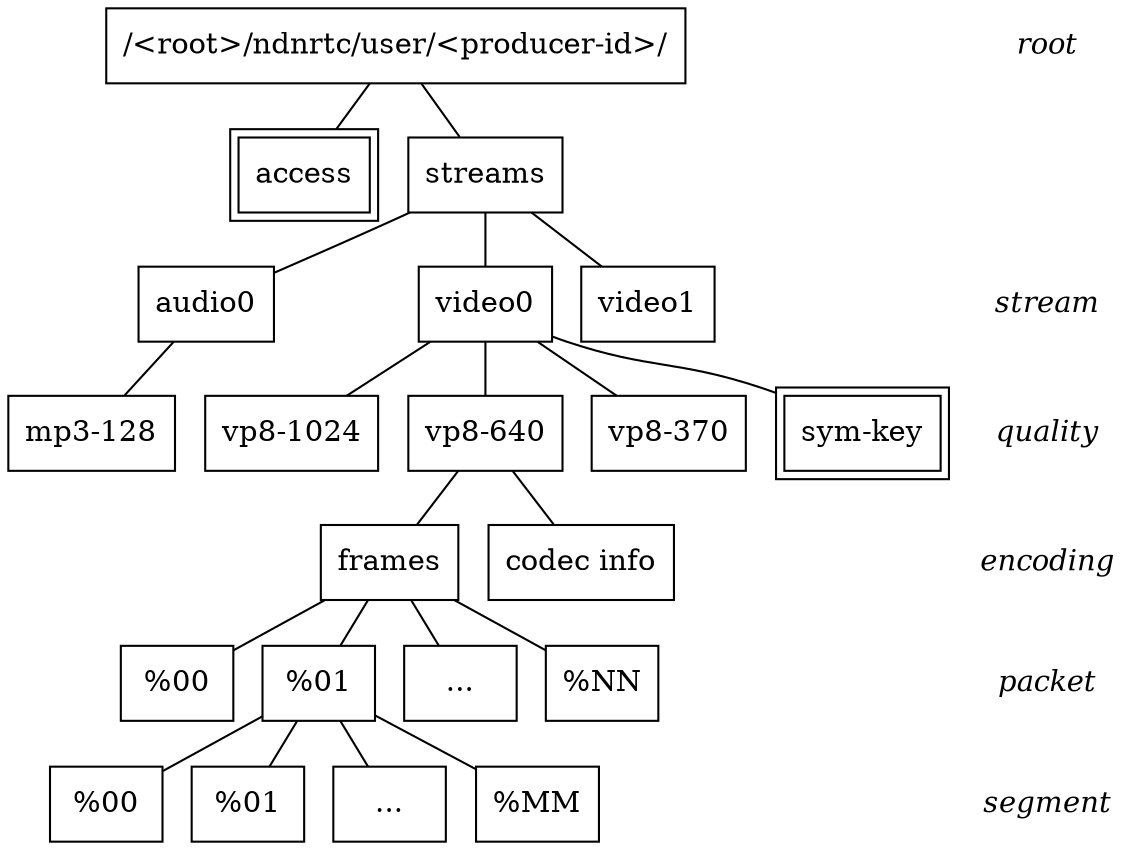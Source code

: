 digraph ndnrtc { 
	graph [dir=none, layout=dot, nodesep=0.2, margin=0, ranksep=0.3];
	node [label="\N", shape=box];
	edge [dir=none];
		
"/<root>/ndnrtc/user/<producer-id>/"	-> access;
"/<root>/ndnrtc/user/<producer-id>/"	-> streams;

access [peripheries=2]

# session	-> access;
# session -> info;

streams -> audio0;
streams -> video0;
streams -> video1;

codec1 [label="vp8-1024"];
codec2 [label="vp8-640"];
codec3 [label="vp8-370"];

# key1 [label="key"]; 
# key0 [label="key"];
root->empty [style="invis"]
empty->stream [style="invis"]
stream->quality [style="invis"]
quality->encoding [style="invis"]
encoding->packet [style="invis"]
packet->segment [style="invis"]

empty [style="invis"]
root [shape=none, fontname="times-italic"]
stream [shape=none , fontname="times-italic"]
quality [shape=none, fontname="times-italic"]
encoding [shape=none, fontname="times-italic"]
packet [shape=none, fontname="times-italic"]
segment [shape=none, fontname="times-italic"]

video0 -> "sym-key";
video0 -> codec1;
video0 -> codec2;
video0 -> codec3;

"sym-key" [peripheries=2];

# acodec1 [label="pcm-2-44"];
acodec3 [label="mp3-128"];

# audio0 -> key0;
# audio0 -> acodec1;
audio0 -> acodec3;


//codec2 -> info;
codec2 -> frames;

info_codec [label="codec info"];
codec2 -> info_codec;
//codec2 -> index [color=red];

f0 [label="%00"];
f1 [label="%01"];
f2 [label="..."];
fN [label="%NN"];

frames -> f0;
frames -> f1;
frames -> f2;
frames -> fN;

s0 [label="%00"];
s1 [label="%01"];
s2 [label="..."];
sM [label="%MM"];

f1 -> s0;
f1 -> s1;
f1 -> s2;
f1 -> sM
/*
tsV1 [label="00:00:00:00" ];//color=blue];
tsV2 [label="00:00:02:00"];// color=blue;
tsV3 [label="..."];// color=blue];
index [label="index"];// color=blue];

//video -> index;// [color=red];
//codec2 -> index [color=blue];
index -> tsV1;// [color=blue];
index -> tsV2;// [color=blue];
index -> tsV3;// [color=blue]; 


segments->00;
segments->01;
segments->"...";


segmentsA [label="segments"];
infoA [label="info"];
s1 [label="00"];
s2 [label="01"];
s3 [label="..."];

tsA1 [label="00:00:00:00" ];//color=blue];
tsA2 [label="00:00:02:00"];// color=blue;
tsA3 [label="..."];// color=blue];
indexA [label="index"];// color=blue];

audio->infoA;
audio->segmentsA;
audio->indexA;
indexA -> tsA1;// [color=blue];
indexA -> tsA2;// [color=blue];
indexA -> tsA3;// [color=blue]; 

acodec1 [label="aac-128" color=red];
acodec2 [label="mp3-198" color=red];

audio -> acodec1 [color=red];
audio -> acodec2 [color=red];

acodec2 -> infoA [color=red];
acodec2 -> segmentsA [color=red];
//codec2 -> index [color=red];


segmentsA->s1;
segmentsA->s2;
segmentsA->s3;
*/

}